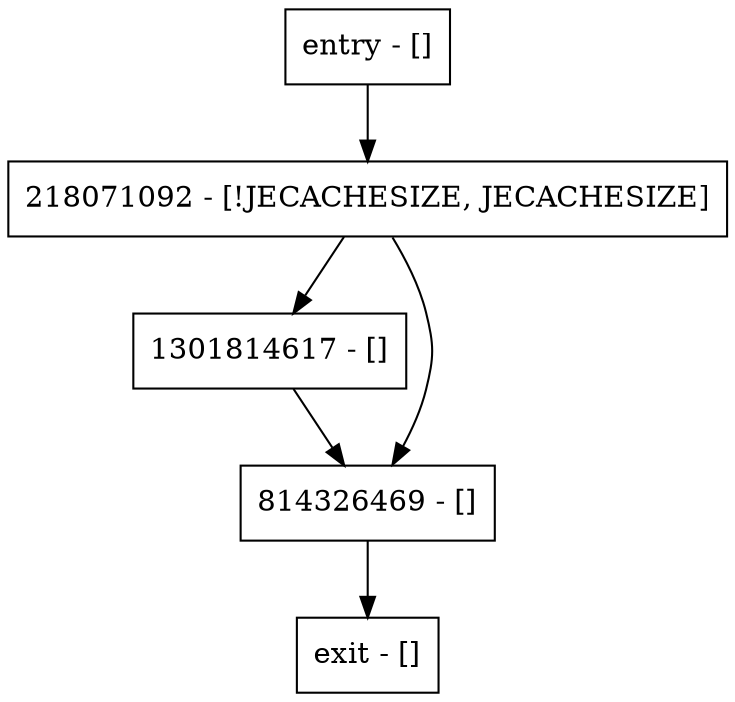 digraph appendLsn {
node [shape=record];
1301814617 [label="1301814617 - []"];
entry [label="entry - []"];
exit [label="exit - []"];
218071092 [label="218071092 - [!JECACHESIZE, JECACHESIZE]"];
814326469 [label="814326469 - []"];
entry;
exit;
1301814617 -> 814326469;
entry -> 218071092;
218071092 -> 1301814617;
218071092 -> 814326469;
814326469 -> exit;
}
